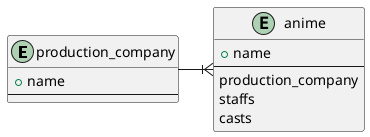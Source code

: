 @startuml


entity production_company {
    + name
    --
}

entity anime {
    + name
    --
    production_company
    staffs
    casts
}

production_company -|{ anime

@enduml